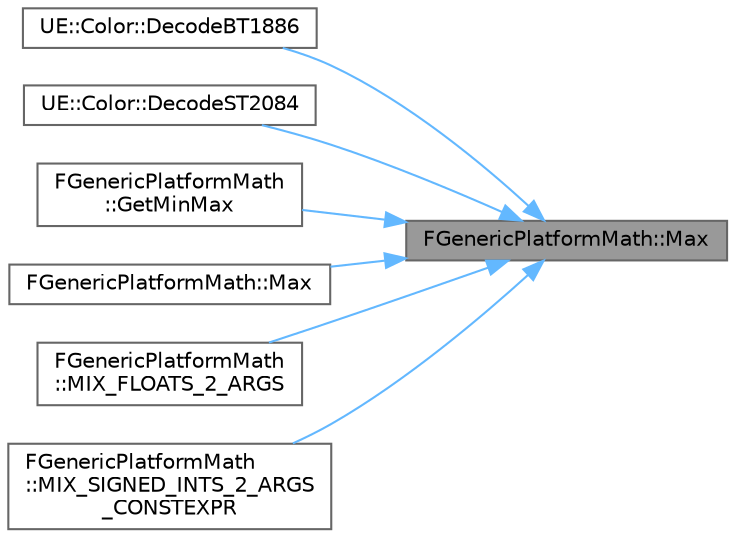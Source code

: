 digraph "FGenericPlatformMath::Max"
{
 // INTERACTIVE_SVG=YES
 // LATEX_PDF_SIZE
  bgcolor="transparent";
  edge [fontname=Helvetica,fontsize=10,labelfontname=Helvetica,labelfontsize=10];
  node [fontname=Helvetica,fontsize=10,shape=box,height=0.2,width=0.4];
  rankdir="RL";
  Node1 [id="Node000001",label="FGenericPlatformMath::Max",height=0.2,width=0.4,color="gray40", fillcolor="grey60", style="filled", fontcolor="black",tooltip="Returns higher value in a generic way."];
  Node1 -> Node2 [id="edge1_Node000001_Node000002",dir="back",color="steelblue1",style="solid",tooltip=" "];
  Node2 [id="Node000002",label="UE::Color::DecodeBT1886",height=0.2,width=0.4,color="grey40", fillcolor="white", style="filled",URL="$d1/d2e/namespaceUE_1_1Color.html#a5199181770b88536b0eab697c1c8ff1f",tooltip="Decode value with an ITU-R BT.1886 encoding."];
  Node1 -> Node3 [id="edge2_Node000001_Node000003",dir="back",color="steelblue1",style="solid",tooltip=" "];
  Node3 [id="Node000003",label="UE::Color::DecodeST2084",height=0.2,width=0.4,color="grey40", fillcolor="white", style="filled",URL="$d1/d2e/namespaceUE_1_1Color.html#a0509685e5326f8eb8c8f92932459a835",tooltip="Decode value with a SMPTE ST 2084:2014 encoding."];
  Node1 -> Node4 [id="edge3_Node000001_Node000004",dir="back",color="steelblue1",style="solid",tooltip=" "];
  Node4 [id="Node000004",label="FGenericPlatformMath\l::GetMinMax",height=0.2,width=0.4,color="grey40", fillcolor="white", style="filled",URL="$dd/d7b/structFGenericPlatformMath.html#ada9527dd05d31ccce2f96a06b1fb7312",tooltip="Sort input values to be Min and Max."];
  Node1 -> Node5 [id="edge4_Node000001_Node000005",dir="back",color="steelblue1",style="solid",tooltip=" "];
  Node5 [id="Node000005",label="FGenericPlatformMath::Max",height=0.2,width=0.4,color="grey40", fillcolor="white", style="filled",URL="$dd/d7b/structFGenericPlatformMath.html#ac6969f276d5930e5e52b087787810316",tooltip=" "];
  Node1 -> Node6 [id="edge5_Node000001_Node000006",dir="back",color="steelblue1",style="solid",tooltip=" "];
  Node6 [id="Node000006",label="FGenericPlatformMath\l::MIX_FLOATS_2_ARGS",height=0.2,width=0.4,color="grey40", fillcolor="white", style="filled",URL="$dd/d7b/structFGenericPlatformMath.html#aecf4a769323fe5fab90c7239cb31c525",tooltip=" "];
  Node1 -> Node7 [id="edge6_Node000001_Node000007",dir="back",color="steelblue1",style="solid",tooltip=" "];
  Node7 [id="Node000007",label="FGenericPlatformMath\l::MIX_SIGNED_INTS_2_ARGS\l_CONSTEXPR",height=0.2,width=0.4,color="grey40", fillcolor="white", style="filled",URL="$dd/d7b/structFGenericPlatformMath.html#aa149e5bfb25c81400a3894042f449321",tooltip=" "];
}
